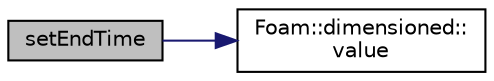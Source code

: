 digraph "setEndTime"
{
  bgcolor="transparent";
  edge [fontname="Helvetica",fontsize="10",labelfontname="Helvetica",labelfontsize="10"];
  node [fontname="Helvetica",fontsize="10",shape=record];
  rankdir="LR";
  Node28446 [label="setEndTime",height=0.2,width=0.4,color="black", fillcolor="grey75", style="filled", fontcolor="black"];
  Node28446 -> Node28447 [color="midnightblue",fontsize="10",style="solid",fontname="Helvetica"];
  Node28447 [label="Foam::dimensioned::\lvalue",height=0.2,width=0.4,color="black",URL="$a27473.html#a7948200a26c85fc3a83ffa510a91d668",tooltip="Return const reference to value. "];
}
